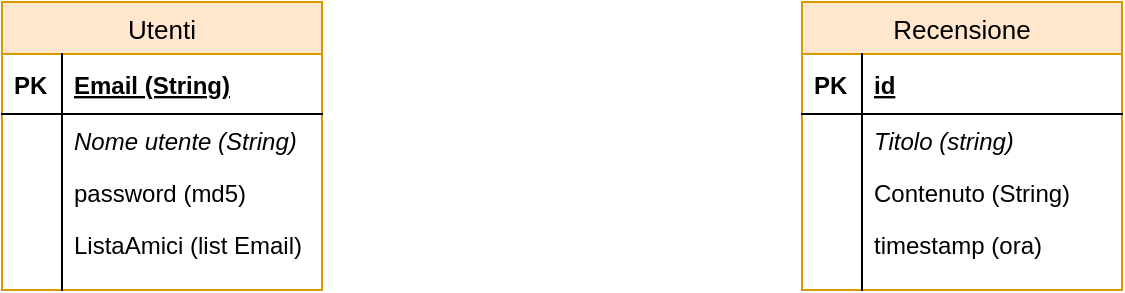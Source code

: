 <mxfile pages="2">
    <diagram id="R2lEEEUBdFMjLlhIrx00" name="Tabelle">
        <mxGraphModel dx="809" dy="534" grid="1" gridSize="10" guides="1" tooltips="1" connect="1" arrows="1" fold="1" page="1" pageScale="1" pageWidth="850" pageHeight="1100" math="0" shadow="0" extFonts="Permanent Marker^https://fonts.googleapis.com/css?family=Permanent+Marker">
            <root>
                <mxCell id="0"/>
                <mxCell id="1" parent="0"/>
                <mxCell id="G2lpPUG1MoblikFVgjj4-10" value="Utenti" style="swimlane;fontStyle=0;childLayout=stackLayout;horizontal=1;startSize=26;fillColor=#ffe6cc;horizontalStack=0;resizeParent=1;resizeParentMax=0;resizeLast=0;collapsible=1;marginBottom=0;swimlaneFillColor=#ffffff;align=center;strokeWidth=1;fontSize=13;strokeColor=#d79b00;" parent="1" vertex="1">
                    <mxGeometry x="80" y="110" width="160" height="144" as="geometry"/>
                </mxCell>
                <mxCell id="G2lpPUG1MoblikFVgjj4-11" value="Email (String)" style="shape=partialRectangle;top=0;left=0;right=0;bottom=1;align=left;verticalAlign=middle;fillColor=none;spacingLeft=34;spacingRight=4;overflow=hidden;rotatable=0;points=[[0,0.5],[1,0.5]];portConstraint=eastwest;dropTarget=0;fontStyle=5;" parent="G2lpPUG1MoblikFVgjj4-10" vertex="1">
                    <mxGeometry y="26" width="160" height="30" as="geometry"/>
                </mxCell>
                <mxCell id="G2lpPUG1MoblikFVgjj4-12" value="PK" style="shape=partialRectangle;top=0;left=0;bottom=0;fillColor=none;align=left;verticalAlign=middle;spacingLeft=4;spacingRight=4;overflow=hidden;rotatable=0;points=[];portConstraint=eastwest;part=1;fontStyle=1" parent="G2lpPUG1MoblikFVgjj4-11" vertex="1" connectable="0">
                    <mxGeometry width="30" height="30" as="geometry"/>
                </mxCell>
                <mxCell id="G2lpPUG1MoblikFVgjj4-13" value="Nome utente (String)" style="shape=partialRectangle;top=0;left=0;right=0;bottom=0;align=left;verticalAlign=top;fillColor=none;spacingLeft=34;spacingRight=4;overflow=hidden;rotatable=0;points=[[0,0.5],[1,0.5]];portConstraint=eastwest;dropTarget=0;fontStyle=2" parent="G2lpPUG1MoblikFVgjj4-10" vertex="1">
                    <mxGeometry y="56" width="160" height="26" as="geometry"/>
                </mxCell>
                <mxCell id="G2lpPUG1MoblikFVgjj4-14" value="" style="shape=partialRectangle;top=0;left=0;bottom=0;fillColor=none;align=left;verticalAlign=top;spacingLeft=4;spacingRight=4;overflow=hidden;rotatable=0;points=[];portConstraint=eastwest;part=1;fontStyle=2" parent="G2lpPUG1MoblikFVgjj4-13" vertex="1" connectable="0">
                    <mxGeometry width="30" height="26" as="geometry"/>
                </mxCell>
                <mxCell id="G2lpPUG1MoblikFVgjj4-15" value="password (md5)" style="shape=partialRectangle;top=0;left=0;right=0;bottom=0;align=left;verticalAlign=top;fillColor=none;spacingLeft=34;spacingRight=4;overflow=hidden;rotatable=0;points=[[0,0.5],[1,0.5]];portConstraint=eastwest;dropTarget=0;" parent="G2lpPUG1MoblikFVgjj4-10" vertex="1">
                    <mxGeometry y="82" width="160" height="26" as="geometry"/>
                </mxCell>
                <mxCell id="G2lpPUG1MoblikFVgjj4-16" value="" style="shape=partialRectangle;top=0;left=0;bottom=0;fillColor=none;align=left;verticalAlign=top;spacingLeft=4;spacingRight=4;overflow=hidden;rotatable=0;points=[];portConstraint=eastwest;part=1;" parent="G2lpPUG1MoblikFVgjj4-15" vertex="1" connectable="0">
                    <mxGeometry width="30" height="26" as="geometry"/>
                </mxCell>
                <mxCell id="G2lpPUG1MoblikFVgjj4-17" value="ListaAmici (list Email)" style="shape=partialRectangle;top=0;left=0;right=0;bottom=0;align=left;verticalAlign=top;fillColor=none;spacingLeft=34;spacingRight=4;overflow=hidden;rotatable=0;points=[[0,0.5],[1,0.5]];portConstraint=eastwest;dropTarget=0;" parent="G2lpPUG1MoblikFVgjj4-10" vertex="1">
                    <mxGeometry y="108" width="160" height="26" as="geometry"/>
                </mxCell>
                <mxCell id="G2lpPUG1MoblikFVgjj4-18" value="" style="shape=partialRectangle;top=0;left=0;bottom=0;fillColor=none;align=left;verticalAlign=top;spacingLeft=4;spacingRight=4;overflow=hidden;rotatable=0;points=[];portConstraint=eastwest;part=1;" parent="G2lpPUG1MoblikFVgjj4-17" vertex="1" connectable="0">
                    <mxGeometry width="30" height="26" as="geometry"/>
                </mxCell>
                <mxCell id="G2lpPUG1MoblikFVgjj4-19" value="" style="shape=partialRectangle;top=0;left=0;right=0;bottom=0;align=left;verticalAlign=top;fillColor=none;spacingLeft=34;spacingRight=4;overflow=hidden;rotatable=0;points=[[0,0.5],[1,0.5]];portConstraint=eastwest;dropTarget=0;" parent="G2lpPUG1MoblikFVgjj4-10" vertex="1">
                    <mxGeometry y="134" width="160" height="10" as="geometry"/>
                </mxCell>
                <mxCell id="G2lpPUG1MoblikFVgjj4-20" value="" style="shape=partialRectangle;top=0;left=0;bottom=0;fillColor=none;align=left;verticalAlign=top;spacingLeft=4;spacingRight=4;overflow=hidden;rotatable=0;points=[];portConstraint=eastwest;part=1;" parent="G2lpPUG1MoblikFVgjj4-19" vertex="1" connectable="0">
                    <mxGeometry width="30" height="10" as="geometry"/>
                </mxCell>
                <mxCell id="G2lpPUG1MoblikFVgjj4-21" value="Recensione" style="swimlane;fontStyle=0;childLayout=stackLayout;horizontal=1;startSize=26;fillColor=#ffe6cc;horizontalStack=0;resizeParent=1;resizeParentMax=0;resizeLast=0;collapsible=1;marginBottom=0;swimlaneFillColor=#ffffff;align=center;strokeWidth=1;fontSize=13;strokeColor=#d79b00;" parent="1" vertex="1">
                    <mxGeometry x="480" y="110" width="160" height="144" as="geometry"/>
                </mxCell>
                <mxCell id="G2lpPUG1MoblikFVgjj4-22" value="id" style="shape=partialRectangle;top=0;left=0;right=0;bottom=1;align=left;verticalAlign=middle;fillColor=none;spacingLeft=34;spacingRight=4;overflow=hidden;rotatable=0;points=[[0,0.5],[1,0.5]];portConstraint=eastwest;dropTarget=0;fontStyle=5;" parent="G2lpPUG1MoblikFVgjj4-21" vertex="1">
                    <mxGeometry y="26" width="160" height="30" as="geometry"/>
                </mxCell>
                <mxCell id="G2lpPUG1MoblikFVgjj4-23" value="PK" style="shape=partialRectangle;top=0;left=0;bottom=0;fillColor=none;align=left;verticalAlign=middle;spacingLeft=4;spacingRight=4;overflow=hidden;rotatable=0;points=[];portConstraint=eastwest;part=1;fontStyle=1" parent="G2lpPUG1MoblikFVgjj4-22" vertex="1" connectable="0">
                    <mxGeometry width="30" height="30" as="geometry"/>
                </mxCell>
                <mxCell id="G2lpPUG1MoblikFVgjj4-24" value="Titolo (string)" style="shape=partialRectangle;top=0;left=0;right=0;bottom=0;align=left;verticalAlign=top;fillColor=none;spacingLeft=34;spacingRight=4;overflow=hidden;rotatable=0;points=[[0,0.5],[1,0.5]];portConstraint=eastwest;dropTarget=0;fontStyle=2" parent="G2lpPUG1MoblikFVgjj4-21" vertex="1">
                    <mxGeometry y="56" width="160" height="26" as="geometry"/>
                </mxCell>
                <mxCell id="G2lpPUG1MoblikFVgjj4-25" value="" style="shape=partialRectangle;top=0;left=0;bottom=0;fillColor=none;align=left;verticalAlign=top;spacingLeft=4;spacingRight=4;overflow=hidden;rotatable=0;points=[];portConstraint=eastwest;part=1;fontStyle=2" parent="G2lpPUG1MoblikFVgjj4-24" vertex="1" connectable="0">
                    <mxGeometry width="30" height="26" as="geometry"/>
                </mxCell>
                <mxCell id="G2lpPUG1MoblikFVgjj4-26" value="Contenuto (String)" style="shape=partialRectangle;top=0;left=0;right=0;bottom=0;align=left;verticalAlign=top;fillColor=none;spacingLeft=34;spacingRight=4;overflow=hidden;rotatable=0;points=[[0,0.5],[1,0.5]];portConstraint=eastwest;dropTarget=0;" parent="G2lpPUG1MoblikFVgjj4-21" vertex="1">
                    <mxGeometry y="82" width="160" height="26" as="geometry"/>
                </mxCell>
                <mxCell id="G2lpPUG1MoblikFVgjj4-27" value="" style="shape=partialRectangle;top=0;left=0;bottom=0;fillColor=none;align=left;verticalAlign=top;spacingLeft=4;spacingRight=4;overflow=hidden;rotatable=0;points=[];portConstraint=eastwest;part=1;" parent="G2lpPUG1MoblikFVgjj4-26" vertex="1" connectable="0">
                    <mxGeometry width="30" height="26" as="geometry"/>
                </mxCell>
                <mxCell id="G2lpPUG1MoblikFVgjj4-28" value="timestamp (ora)" style="shape=partialRectangle;top=0;left=0;right=0;bottom=0;align=left;verticalAlign=top;fillColor=none;spacingLeft=34;spacingRight=4;overflow=hidden;rotatable=0;points=[[0,0.5],[1,0.5]];portConstraint=eastwest;dropTarget=0;" parent="G2lpPUG1MoblikFVgjj4-21" vertex="1">
                    <mxGeometry y="108" width="160" height="26" as="geometry"/>
                </mxCell>
                <mxCell id="G2lpPUG1MoblikFVgjj4-29" value="" style="shape=partialRectangle;top=0;left=0;bottom=0;fillColor=none;align=left;verticalAlign=top;spacingLeft=4;spacingRight=4;overflow=hidden;rotatable=0;points=[];portConstraint=eastwest;part=1;" parent="G2lpPUG1MoblikFVgjj4-28" vertex="1" connectable="0">
                    <mxGeometry width="30" height="26" as="geometry"/>
                </mxCell>
                <mxCell id="G2lpPUG1MoblikFVgjj4-30" value="" style="shape=partialRectangle;top=0;left=0;right=0;bottom=0;align=left;verticalAlign=top;fillColor=none;spacingLeft=34;spacingRight=4;overflow=hidden;rotatable=0;points=[[0,0.5],[1,0.5]];portConstraint=eastwest;dropTarget=0;" parent="G2lpPUG1MoblikFVgjj4-21" vertex="1">
                    <mxGeometry y="134" width="160" height="10" as="geometry"/>
                </mxCell>
                <mxCell id="G2lpPUG1MoblikFVgjj4-31" value="" style="shape=partialRectangle;top=0;left=0;bottom=0;fillColor=none;align=left;verticalAlign=top;spacingLeft=4;spacingRight=4;overflow=hidden;rotatable=0;points=[];portConstraint=eastwest;part=1;" parent="G2lpPUG1MoblikFVgjj4-30" vertex="1" connectable="0">
                    <mxGeometry width="30" height="10" as="geometry"/>
                </mxCell>
            </root>
        </mxGraphModel>
    </diagram>
    <diagram id="UWCNycHmbckPEPVehjKQ" name="ER">
        <mxGraphModel dx="809" dy="534" grid="1" gridSize="10" guides="1" tooltips="1" connect="1" arrows="1" fold="1" page="1" pageScale="1" pageWidth="850" pageHeight="1100" math="0" shadow="0">
            <root>
                <mxCell id="FPTqRgZp3I3cbCf6SjXw-0"/>
                <mxCell id="FPTqRgZp3I3cbCf6SjXw-1" parent="FPTqRgZp3I3cbCf6SjXw-0"/>
                <mxCell id="ibfdDhAp0E0P4WWBXNNC-9" style="rounded=0;orthogonalLoop=1;jettySize=auto;html=1;edgeStyle=orthogonalEdgeStyle;exitX=1;exitY=0.5;exitDx=0;exitDy=0;entryX=0;entryY=0.5;entryDx=0;entryDy=0;" parent="FPTqRgZp3I3cbCf6SjXw-1" source="FPTqRgZp3I3cbCf6SjXw-2" target="ibfdDhAp0E0P4WWBXNNC-1" edge="1">
                    <mxGeometry relative="1" as="geometry">
                        <mxPoint x="340" y="260" as="targetPoint"/>
                    </mxGeometry>
                </mxCell>
                <mxCell id="FPTqRgZp3I3cbCf6SjXw-2" value="Utente" style="whiteSpace=wrap;html=1;align=center;" parent="FPTqRgZp3I3cbCf6SjXw-1" vertex="1">
                    <mxGeometry x="110" y="240" width="100" height="40" as="geometry"/>
                </mxCell>
                <mxCell id="FPTqRgZp3I3cbCf6SjXw-3" value="Email" style="ellipse;whiteSpace=wrap;html=1;align=center;" parent="FPTqRgZp3I3cbCf6SjXw-1" vertex="1">
                    <mxGeometry x="80" y="110" width="100" height="40" as="geometry"/>
                </mxCell>
                <mxCell id="FPTqRgZp3I3cbCf6SjXw-4" value="Password" style="ellipse;whiteSpace=wrap;html=1;align=center;" parent="FPTqRgZp3I3cbCf6SjXw-1" vertex="1">
                    <mxGeometry x="260" y="90" width="100" height="40" as="geometry"/>
                </mxCell>
                <mxCell id="ibfdDhAp0E0P4WWBXNNC-0" value="Recensioni" style="whiteSpace=wrap;html=1;align=center;" parent="FPTqRgZp3I3cbCf6SjXw-1" vertex="1">
                    <mxGeometry x="550" y="240" width="100" height="40" as="geometry"/>
                </mxCell>
                <mxCell id="ibfdDhAp0E0P4WWBXNNC-1" value="siRiferisce" style="shape=rhombus;perimeter=rhombusPerimeter;whiteSpace=wrap;html=1;align=center;" parent="FPTqRgZp3I3cbCf6SjXw-1" vertex="1">
                    <mxGeometry x="360" y="230" width="120" height="60" as="geometry"/>
                </mxCell>
            </root>
        </mxGraphModel>
    </diagram>
</mxfile>